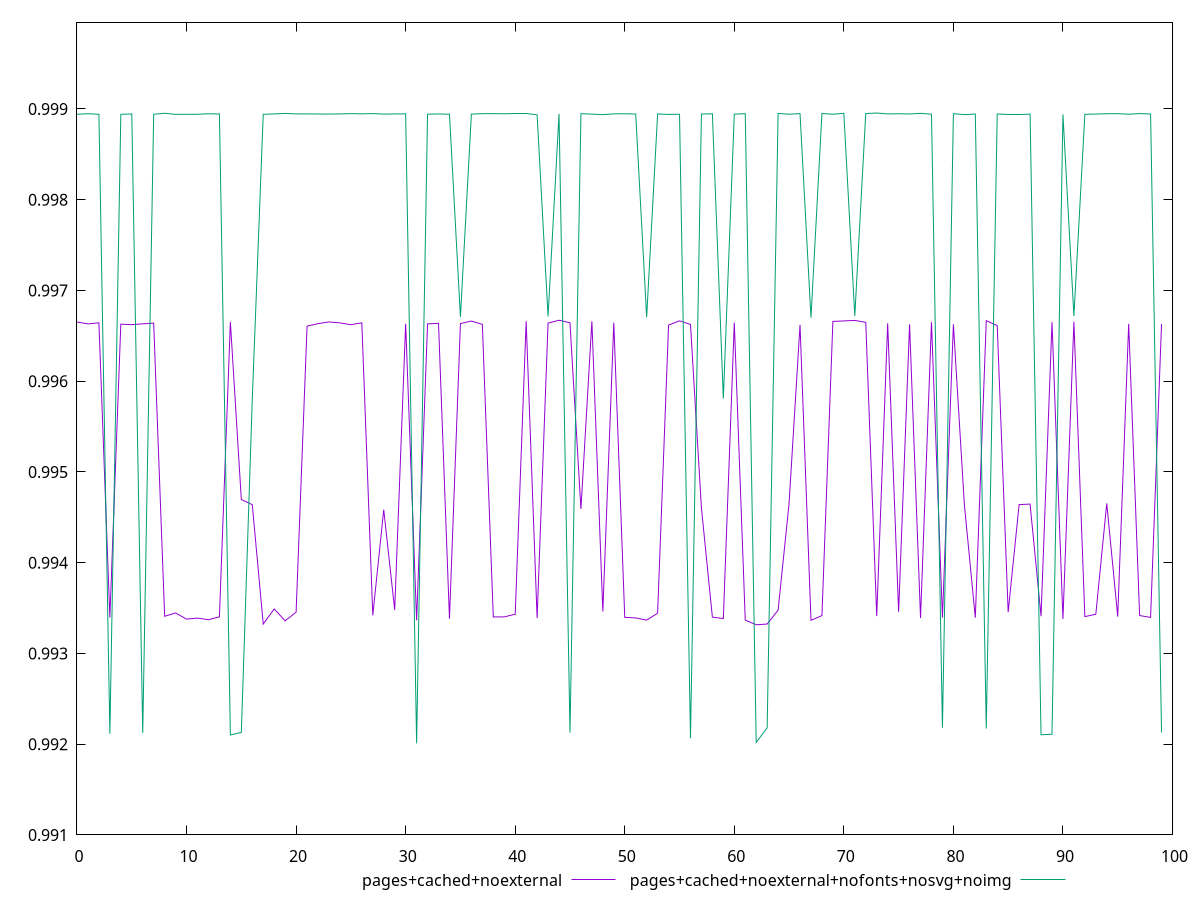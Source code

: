 $_pagesCachedNoexternal <<EOF
0.9966525832291012
0.9966312712849413
0.9966431728762699
0.9933961535833932
0.9966290048772664
0.9966231671969242
0.9966324508576594
0.9966399890852553
0.9934101816779591
0.9934462018567001
0.9933790278546821
0.9933895058927211
0.9933724528592078
0.9934035535746661
0.996652685056526
0.994696097574153
0.9946399109172896
0.993324103090687
0.9934909202548805
0.9933598497812126
0.9934550471835388
0.996607200852768
0.9966341391683238
0.996653371791028
0.996642773394312
0.9966226155163079
0.9966434887464358
0.993420896585601
0.9945841649864157
0.993480288096585
0.9966333625350332
0.993365181318046
0.9966316957046355
0.9966379062696117
0.993382169841458
0.9966352223209965
0.9966631049896921
0.9966257720735063
0.9934026240524576
0.9934034057022774
0.9934325548791725
0.9966610423609379
0.9933900021641615
0.9966402953981677
0.9966719546463649
0.9966442235220557
0.9945922722533853
0.9966606011750484
0.9934630655333807
0.9966439348354287
0.9933982542436754
0.9933919402813371
0.9933678852774238
0.993443943642301
0.9966182630063289
0.9966652444709887
0.9966255040241305
0.9946028693989515
0.9934003262597119
0.9933851714425551
0.9966444015002784
0.9933679391720264
0.9933164666291344
0.993324523806153
0.9934776338296025
0.994653454870003
0.9966211585893947
0.9933651919233175
0.9934175425146761
0.9966590134193097
0.9966642288823979
0.9966699737089593
0.9966487359655154
0.9934121455423645
0.9966379812542596
0.9934585777173366
0.9966262449357879
0.9933910466288036
0.9966510468775612
0.9933964301751028
0.9966271611051871
0.9946429496391596
0.9933944172122877
0.9966674131858158
0.9966123396579369
0.9934556467858597
0.9946406634912446
0.9946461876687571
0.9934114710324546
0.9966517945317193
0.9933809682278056
0.9966550805990397
0.9934062799952275
0.9934324285226943
0.9946538691896655
0.9934063495094959
0.9966315934121714
0.9934180241264834
0.9933974536699384
0.9966321461998202
EOF
$_pagesCachedNoexternalNofontsNosvgNoimg <<EOF
0.9989413725420327
0.9989470574079838
0.9989417760759898
0.9921160549153114
0.9989409707234651
0.9989448246540513
0.9921239080748998
0.9989415878358446
0.9989522308538752
0.998940428519048
0.9989410339591974
0.9989413945310199
0.9989470222781045
0.9989443063578808
0.9921019331019408
0.9921303254631034
0.9958004601215189
0.9989405953737631
0.9989454907490778
0.9989506323126471
0.9989454030512374
0.9989453098661748
0.9989443305859326
0.9989437718612857
0.9989452536780228
0.998948609983232
0.9989457296060738
0.9989488337197014
0.99894338171746
0.9989449434599798
0.9989462345862222
0.9920095198111976
0.9989419954282074
0.998945153630041
0.9989417481392883
0.9967100723138529
0.9989428889635703
0.9989479139347499
0.9989486783383563
0.9989467786254627
0.9989465618570352
0.9989465833072205
0.9989356831123701
0.996713982441433
0.9989451271321005
0.9921276514110455
0.9989474966839429
0.998943060097632
0.998937095936909
0.998946025950475
0.9989469396965489
0.9989441294345097
0.9967059178987586
0.9989453336198275
0.9989395150463762
0.9989419354418045
0.992068008307793
0.9989439570610148
0.9989466841642551
0.9958088492251234
0.9989423832165054
0.9989483027989497
0.9920206085699821
0.9921804658893956
0.9989505021644592
0.9989421080674075
0.9989483939587122
0.9966998828041045
0.9989499887324294
0.9989417994324717
0.9989515484614473
0.9967201556000386
0.9989496331320078
0.9989547655932997
0.9989453866072717
0.9989471144351014
0.9989441545800393
0.9989516898777785
0.998941959253512
0.9921812269781307
0.9989480420486911
0.9989376610328052
0.9989441340064582
0.9921732300096293
0.9989448666942409
0.9989414820254078
0.9989415154642116
0.9989431667025337
0.9921042470470978
0.9921103115642149
0.9989394301802852
0.9967190412134055
0.9989411095633509
0.9989438331399927
0.998946973459772
0.9989482175591085
0.998941797600605
0.9989491230194187
0.9989445157107897
0.9921300467379983
EOF
set key outside below
set terminal pngcairo
set output "report_00004_2020-11-02T20-21-41.718Z/interactive/interactive_pages+cached+noexternal_pages+cached+noexternal+nofonts+nosvg+noimg.png"
set yrange [0.9910095198111976:0.9999547655932997]
plot $_pagesCachedNoexternal title "pages+cached+noexternal" with line ,$_pagesCachedNoexternalNofontsNosvgNoimg title "pages+cached+noexternal+nofonts+nosvg+noimg" with line ,